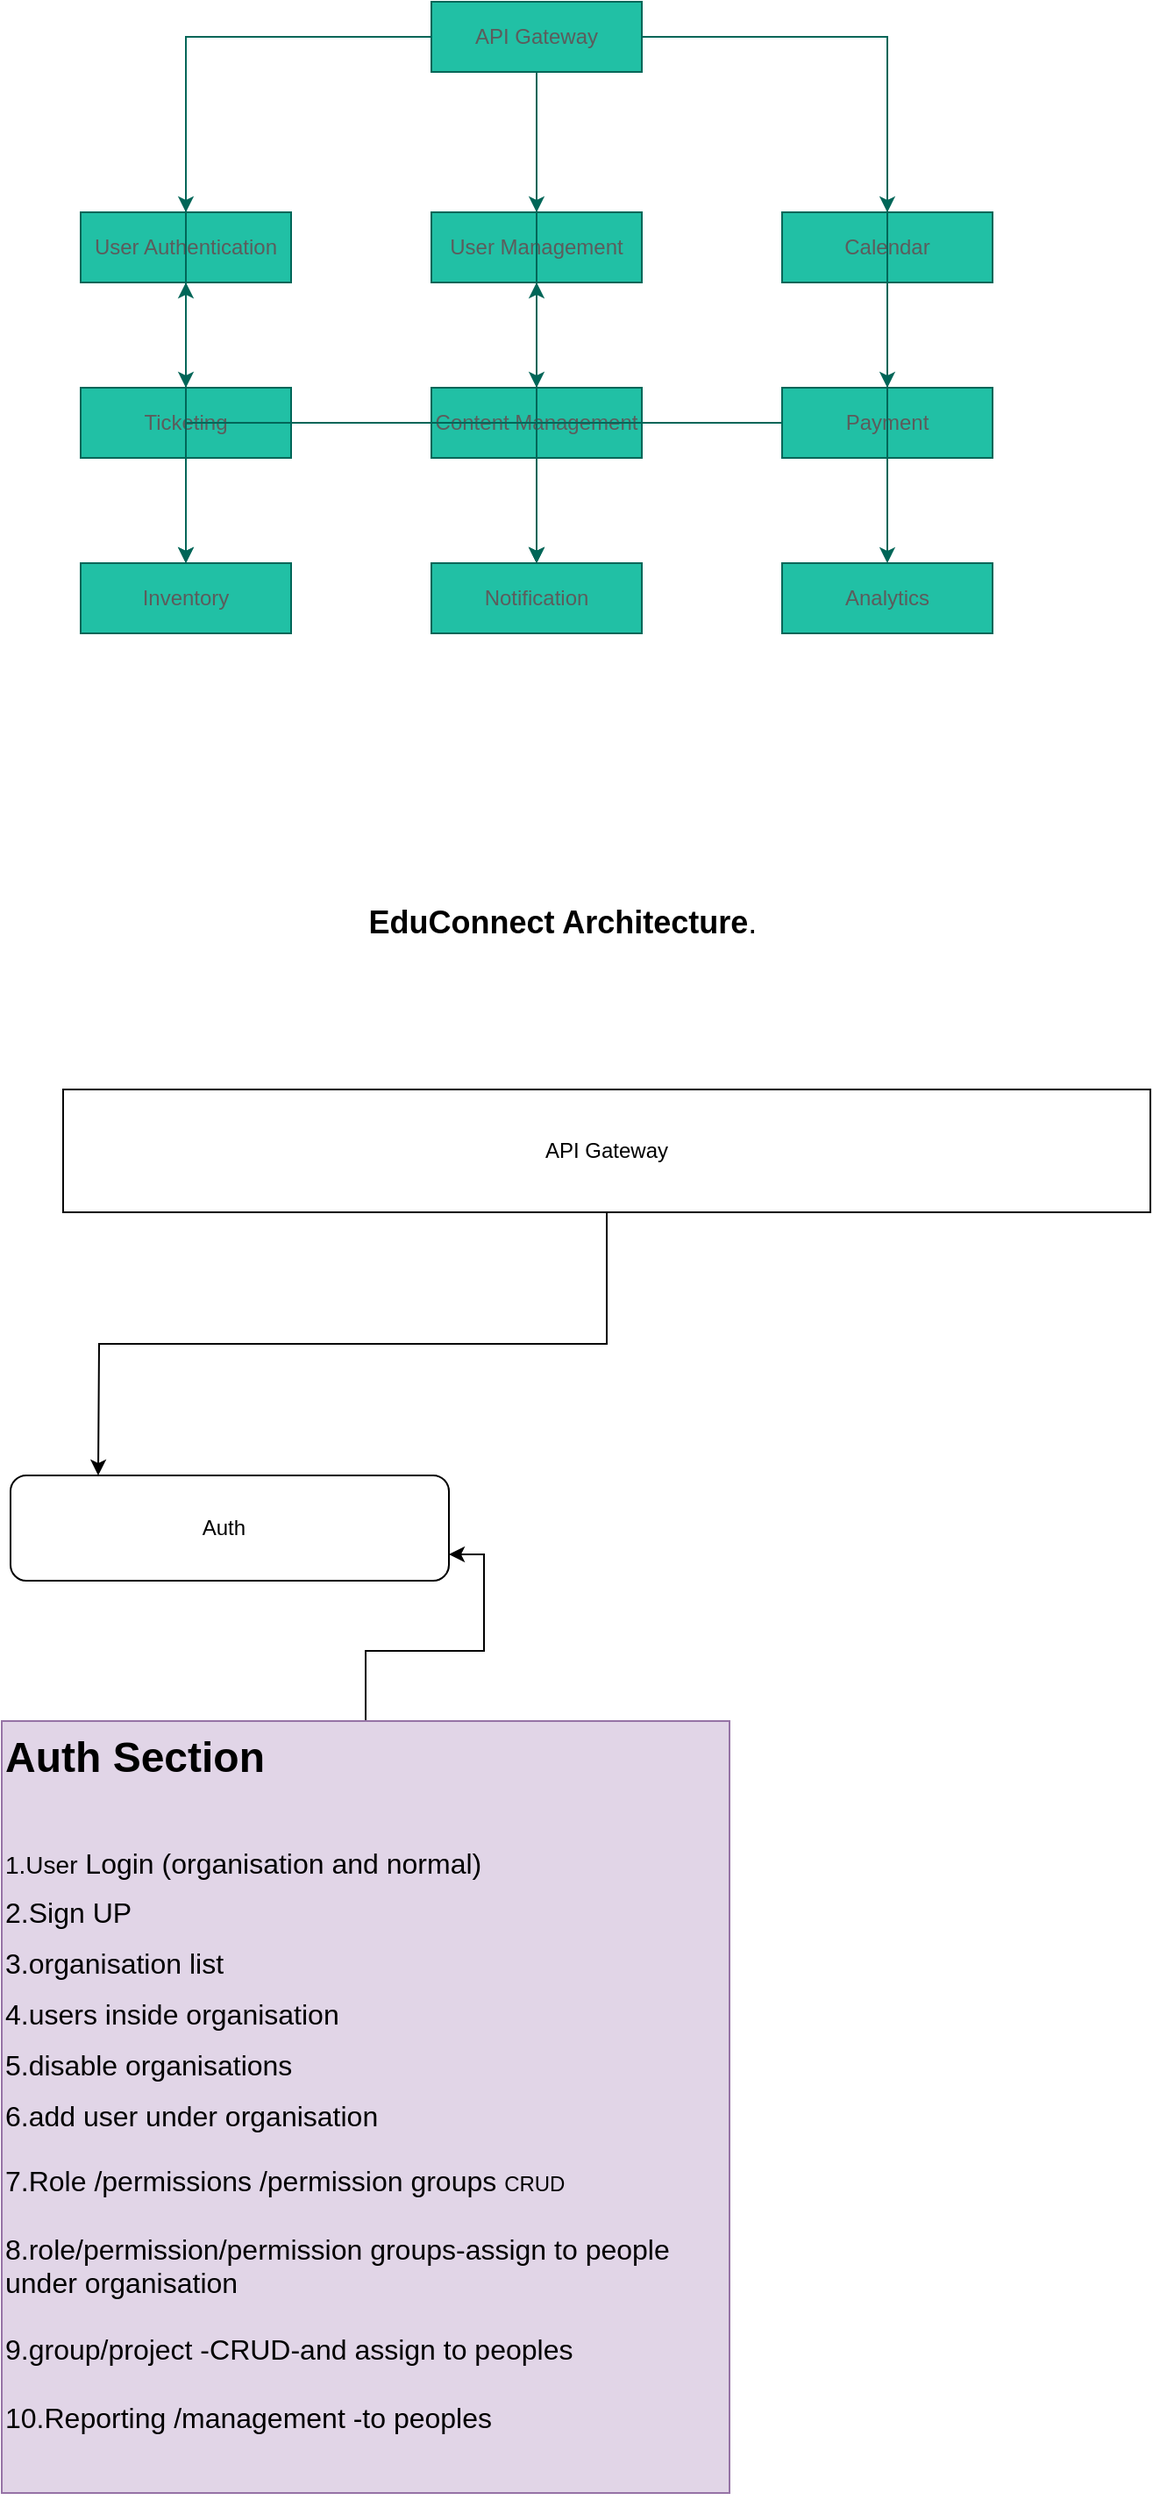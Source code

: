 <mxfile version="27.0.6">
  <diagram id="microservices-diagram" name="Page-1">
    <mxGraphModel dx="2066" dy="1164" grid="1" gridSize="10" guides="1" tooltips="1" connect="1" arrows="1" fold="1" page="1" pageScale="1" pageWidth="827" pageHeight="1169" math="0" shadow="0">
      <root>
        <mxCell id="0" />
        <mxCell id="1" parent="0" />
        <mxCell id="api_gateway" value="API Gateway" style="rounded=0;whiteSpace=wrap;html=1;labelBackgroundColor=none;fillColor=#21C0A5;strokeColor=#006658;fontColor=#5C5C5C;" parent="1" vertex="1">
          <mxGeometry x="300" y="30" width="120" height="40" as="geometry" />
        </mxCell>
        <mxCell id="user_auth" value="User Authentication" style="rounded=0;whiteSpace=wrap;html=1;labelBackgroundColor=none;fillColor=#21C0A5;strokeColor=#006658;fontColor=#5C5C5C;" parent="1" vertex="1">
          <mxGeometry x="100" y="150" width="120" height="40" as="geometry" />
        </mxCell>
        <mxCell id="user_mgmt" value="User Management" style="rounded=0;whiteSpace=wrap;html=1;labelBackgroundColor=none;fillColor=#21C0A5;strokeColor=#006658;fontColor=#5C5C5C;" parent="1" vertex="1">
          <mxGeometry x="300" y="150" width="120" height="40" as="geometry" />
        </mxCell>
        <mxCell id="calendar" value="Calendar" style="rounded=0;whiteSpace=wrap;html=1;labelBackgroundColor=none;fillColor=#21C0A5;strokeColor=#006658;fontColor=#5C5C5C;" parent="1" vertex="1">
          <mxGeometry x="500" y="150" width="120" height="40" as="geometry" />
        </mxCell>
        <mxCell id="ticketing" value="Ticketing" style="rounded=0;whiteSpace=wrap;html=1;labelBackgroundColor=none;fillColor=#21C0A5;strokeColor=#006658;fontColor=#5C5C5C;" parent="1" vertex="1">
          <mxGeometry x="100" y="250" width="120" height="40" as="geometry" />
        </mxCell>
        <mxCell id="content_mgmt" value="Content Management" style="rounded=0;whiteSpace=wrap;html=1;labelBackgroundColor=none;fillColor=#21C0A5;strokeColor=#006658;fontColor=#5C5C5C;" parent="1" vertex="1">
          <mxGeometry x="300" y="250" width="120" height="40" as="geometry" />
        </mxCell>
        <mxCell id="payment" value="Payment" style="rounded=0;whiteSpace=wrap;html=1;labelBackgroundColor=none;fillColor=#21C0A5;strokeColor=#006658;fontColor=#5C5C5C;" parent="1" vertex="1">
          <mxGeometry x="500" y="250" width="120" height="40" as="geometry" />
        </mxCell>
        <mxCell id="inventory" value="Inventory" style="rounded=0;whiteSpace=wrap;html=1;labelBackgroundColor=none;fillColor=#21C0A5;strokeColor=#006658;fontColor=#5C5C5C;" parent="1" vertex="1">
          <mxGeometry x="100" y="350" width="120" height="40" as="geometry" />
        </mxCell>
        <mxCell id="notification" value="Notification" style="rounded=0;whiteSpace=wrap;html=1;labelBackgroundColor=none;fillColor=#21C0A5;strokeColor=#006658;fontColor=#5C5C5C;" parent="1" vertex="1">
          <mxGeometry x="300" y="350" width="120" height="40" as="geometry" />
        </mxCell>
        <mxCell id="analytics" value="Analytics" style="rounded=0;whiteSpace=wrap;html=1;labelBackgroundColor=none;fillColor=#21C0A5;strokeColor=#006658;fontColor=#5C5C5C;" parent="1" vertex="1">
          <mxGeometry x="500" y="350" width="120" height="40" as="geometry" />
        </mxCell>
        <mxCell id="edge1" style="edgeStyle=orthogonalEdgeStyle;rounded=0;orthogonalLoop=1;jettySize=auto;html=1;labelBackgroundColor=none;strokeColor=#006658;" parent="1" source="api_gateway" target="user_auth" edge="1">
          <mxGeometry relative="1" as="geometry" />
        </mxCell>
        <mxCell id="edge2" style="edgeStyle=orthogonalEdgeStyle;rounded=0;orthogonalLoop=1;jettySize=auto;html=1;labelBackgroundColor=none;strokeColor=#006658;" parent="1" source="api_gateway" target="user_mgmt" edge="1">
          <mxGeometry relative="1" as="geometry" />
        </mxCell>
        <mxCell id="edge3" style="edgeStyle=orthogonalEdgeStyle;rounded=0;orthogonalLoop=1;jettySize=auto;html=1;labelBackgroundColor=none;strokeColor=#006658;" parent="1" source="api_gateway" target="calendar" edge="1">
          <mxGeometry relative="1" as="geometry" />
        </mxCell>
        <mxCell id="edge4" style="edgeStyle=orthogonalEdgeStyle;rounded=0;orthogonalLoop=1;jettySize=auto;html=1;labelBackgroundColor=none;strokeColor=#006658;" parent="1" source="api_gateway" target="ticketing" edge="1">
          <mxGeometry relative="1" as="geometry" />
        </mxCell>
        <mxCell id="edge5" style="edgeStyle=orthogonalEdgeStyle;rounded=0;orthogonalLoop=1;jettySize=auto;html=1;labelBackgroundColor=none;strokeColor=#006658;" parent="1" source="api_gateway" target="content_mgmt" edge="1">
          <mxGeometry relative="1" as="geometry" />
        </mxCell>
        <mxCell id="edge6" style="edgeStyle=orthogonalEdgeStyle;rounded=0;orthogonalLoop=1;jettySize=auto;html=1;labelBackgroundColor=none;strokeColor=#006658;" parent="1" source="api_gateway" target="payment" edge="1">
          <mxGeometry relative="1" as="geometry" />
        </mxCell>
        <mxCell id="edge7" style="edgeStyle=orthogonalEdgeStyle;rounded=0;orthogonalLoop=1;jettySize=auto;html=1;labelBackgroundColor=none;strokeColor=#006658;" parent="1" source="api_gateway" target="inventory" edge="1">
          <mxGeometry relative="1" as="geometry" />
        </mxCell>
        <mxCell id="edge8" style="edgeStyle=orthogonalEdgeStyle;rounded=0;orthogonalLoop=1;jettySize=auto;html=1;labelBackgroundColor=none;strokeColor=#006658;" parent="1" source="api_gateway" target="notification" edge="1">
          <mxGeometry relative="1" as="geometry" />
        </mxCell>
        <mxCell id="edge9" style="edgeStyle=orthogonalEdgeStyle;rounded=0;orthogonalLoop=1;jettySize=auto;html=1;labelBackgroundColor=none;strokeColor=#006658;" parent="1" source="api_gateway" target="analytics" edge="1">
          <mxGeometry relative="1" as="geometry" />
        </mxCell>
        <mxCell id="edge10" style="edgeStyle=orthogonalEdgeStyle;rounded=0;orthogonalLoop=1;jettySize=auto;html=1;labelBackgroundColor=none;strokeColor=#006658;" parent="1" source="ticketing" target="user_mgmt" edge="1">
          <mxGeometry relative="1" as="geometry" />
        </mxCell>
        <mxCell id="edge11" style="edgeStyle=orthogonalEdgeStyle;rounded=0;orthogonalLoop=1;jettySize=auto;html=1;labelBackgroundColor=none;strokeColor=#006658;" parent="1" source="ticketing" target="notification" edge="1">
          <mxGeometry relative="1" as="geometry" />
        </mxCell>
        <mxCell id="edge12" style="edgeStyle=orthogonalEdgeStyle;rounded=0;orthogonalLoop=1;jettySize=auto;html=1;labelBackgroundColor=none;strokeColor=#006658;" parent="1" source="content_mgmt" target="user_auth" edge="1">
          <mxGeometry relative="1" as="geometry" />
        </mxCell>
        <mxCell id="edge13" style="edgeStyle=orthogonalEdgeStyle;rounded=0;orthogonalLoop=1;jettySize=auto;html=1;labelBackgroundColor=none;strokeColor=#006658;" parent="1" source="payment" target="notification" edge="1">
          <mxGeometry relative="1" as="geometry" />
        </mxCell>
        <mxCell id="edge14" style="edgeStyle=orthogonalEdgeStyle;rounded=0;orthogonalLoop=1;jettySize=auto;html=1;labelBackgroundColor=none;strokeColor=#006658;" parent="1" source="payment" target="inventory" edge="1">
          <mxGeometry relative="1" as="geometry" />
        </mxCell>
        <mxCell id="WzohksP3gwPeG03W4mki-3" style="edgeStyle=orthogonalEdgeStyle;rounded=0;orthogonalLoop=1;jettySize=auto;html=1;" edge="1" parent="1" source="WzohksP3gwPeG03W4mki-1">
          <mxGeometry relative="1" as="geometry">
            <mxPoint x="110" y="870" as="targetPoint" />
          </mxGeometry>
        </mxCell>
        <mxCell id="WzohksP3gwPeG03W4mki-1" value="API Gateway" style="rounded=0;whiteSpace=wrap;html=1;" vertex="1" parent="1">
          <mxGeometry x="90" y="650" width="620" height="70" as="geometry" />
        </mxCell>
        <mxCell id="WzohksP3gwPeG03W4mki-2" value="&lt;font style=&quot;font-size: 18px;&quot;&gt;&lt;strong data-end=&quot;52&quot; data-start=&quot;25&quot;&gt;EduConnect Architecture&lt;/strong&gt;.&lt;/font&gt;" style="text;html=1;align=center;verticalAlign=middle;whiteSpace=wrap;rounded=0;" vertex="1" parent="1">
          <mxGeometry x="220" y="540" width="310" height="30" as="geometry" />
        </mxCell>
        <mxCell id="WzohksP3gwPeG03W4mki-4" value="Auth&amp;nbsp;&amp;nbsp;" style="rounded=1;whiteSpace=wrap;html=1;" vertex="1" parent="1">
          <mxGeometry x="60" y="870" width="250" height="60" as="geometry" />
        </mxCell>
        <mxCell id="WzohksP3gwPeG03W4mki-9" style="edgeStyle=orthogonalEdgeStyle;rounded=0;orthogonalLoop=1;jettySize=auto;html=1;entryX=1;entryY=0.75;entryDx=0;entryDy=0;" edge="1" parent="1" source="WzohksP3gwPeG03W4mki-6" target="WzohksP3gwPeG03W4mki-4">
          <mxGeometry relative="1" as="geometry" />
        </mxCell>
        <mxCell id="WzohksP3gwPeG03W4mki-6" value="&lt;h1 style=&quot;margin-top: 0px;&quot;&gt;&lt;span style=&quot;background-color: transparent; color: light-dark(rgb(0, 0, 0), rgb(255, 255, 255));&quot;&gt;Auth Section&lt;br&gt;&lt;/span&gt;&lt;br&gt;&lt;font style=&quot;font-size: 14px; font-weight: normal;&quot;&gt;1.User&lt;/font&gt;&lt;font style=&quot;&quot; size=&quot;3&quot;&gt;&lt;span style=&quot;font-weight: normal;&quot;&gt;&lt;font style=&quot;&quot;&gt;&amp;nbsp;Login (organisation and normal)&lt;/font&gt;&lt;br&gt;2.Sign UP&amp;nbsp;&lt;br&gt;3.&lt;/span&gt;&lt;/font&gt;&lt;span style=&quot;font-size: medium; font-weight: 400;&quot;&gt;organisation&lt;/span&gt;&lt;font style=&quot;&quot; size=&quot;3&quot;&gt;&lt;span style=&quot;font-weight: normal;&quot;&gt;&amp;nbsp;list&lt;br&gt;4.users inside&amp;nbsp;&lt;/span&gt;&lt;/font&gt;&lt;span style=&quot;font-size: medium; font-weight: 400;&quot;&gt;organisation&lt;/span&gt;&lt;font style=&quot;&quot; size=&quot;3&quot;&gt;&lt;span style=&quot;font-weight: normal;&quot;&gt;&amp;nbsp;&lt;br&gt;5.disable organisations&lt;br&gt;6.add user under&amp;nbsp;&lt;/span&gt;&lt;/font&gt;&lt;span style=&quot;font-size: medium; background-color: transparent; color: light-dark(rgb(0, 0, 0), rgb(255, 255, 255)); font-weight: normal;&quot;&gt;organisation&lt;/span&gt;&lt;/h1&gt;&lt;div&gt;&lt;font style=&quot;&quot; size=&quot;3&quot;&gt;&lt;span style=&quot;font-weight: normal;&quot;&gt;7.Role /permissions /&lt;/span&gt;&lt;/font&gt;&lt;span style=&quot;font-size: medium; background-color: transparent; color: light-dark(rgb(0, 0, 0), rgb(255, 255, 255));&quot;&gt;permission groups&amp;nbsp;&lt;/span&gt;&lt;span style=&quot;background-color: transparent; color: light-dark(rgb(0, 0, 0), rgb(255, 255, 255));&quot;&gt;CRUD&amp;nbsp;&lt;/span&gt;&lt;/div&gt;&lt;div&gt;&lt;font style=&quot;&quot; size=&quot;3&quot;&gt;&lt;span style=&quot;font-weight: normal;&quot;&gt;&lt;br&gt;8.role/permission/permission groups-assign to people under organisation&lt;br&gt;&lt;br&gt;9.group/project -CRUD-and assign to peoples&lt;br&gt;&lt;br&gt;10.Reporting /management -to peoples&lt;/span&gt;&lt;/font&gt;&lt;/div&gt;&lt;div&gt;&lt;font style=&quot;&quot; size=&quot;3&quot;&gt;&lt;span style=&quot;font-weight: normal;&quot;&gt;&lt;br&gt;&lt;br&gt;&lt;/span&gt;&lt;/font&gt;&lt;/div&gt;&lt;div&gt;&lt;font style=&quot;&quot; size=&quot;3&quot;&gt;&lt;span style=&quot;font-weight: normal;&quot;&gt;&lt;br&gt;&lt;/span&gt;&lt;/font&gt;&lt;/div&gt;&lt;h1 style=&quot;margin-top: 0px;&quot;&gt;&lt;font style=&quot;&quot; size=&quot;3&quot;&gt;&lt;br&gt;Ui&lt;br&gt;1.SuperAdmin&lt;br&gt;&lt;br&gt;&lt;/font&gt;&lt;/h1&gt;" style="text;html=1;whiteSpace=wrap;overflow=hidden;rounded=0;fillColor=#e1d5e7;strokeColor=#9673a6;" vertex="1" parent="1">
          <mxGeometry x="55" y="1010" width="415" height="440" as="geometry" />
        </mxCell>
      </root>
    </mxGraphModel>
  </diagram>
</mxfile>
